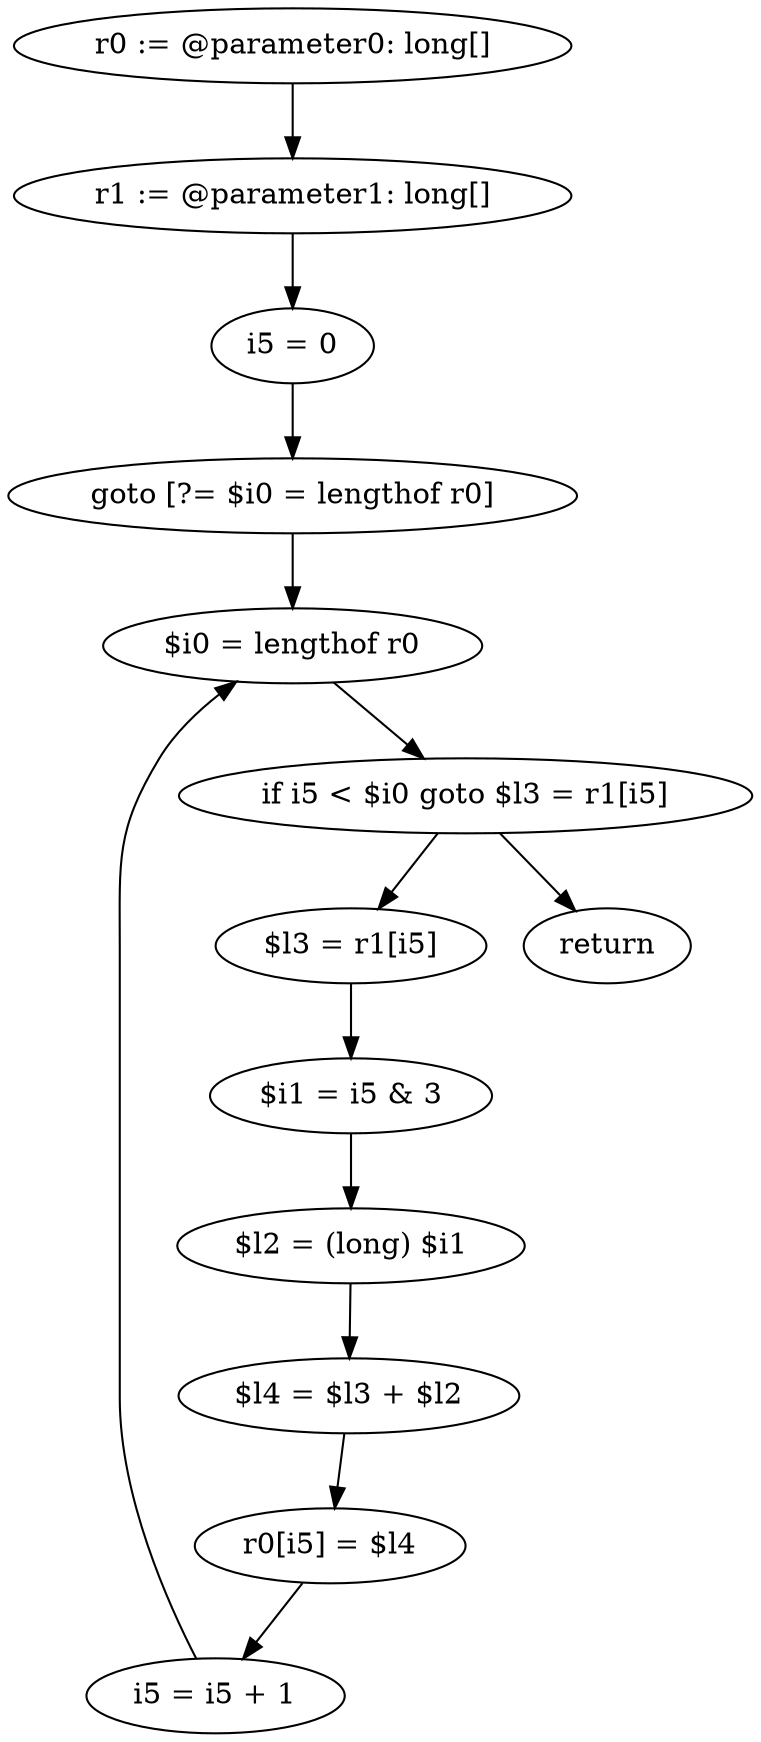 digraph "unitGraph" {
    "r0 := @parameter0: long[]"
    "r1 := @parameter1: long[]"
    "i5 = 0"
    "goto [?= $i0 = lengthof r0]"
    "$l3 = r1[i5]"
    "$i1 = i5 & 3"
    "$l2 = (long) $i1"
    "$l4 = $l3 + $l2"
    "r0[i5] = $l4"
    "i5 = i5 + 1"
    "$i0 = lengthof r0"
    "if i5 < $i0 goto $l3 = r1[i5]"
    "return"
    "r0 := @parameter0: long[]"->"r1 := @parameter1: long[]";
    "r1 := @parameter1: long[]"->"i5 = 0";
    "i5 = 0"->"goto [?= $i0 = lengthof r0]";
    "goto [?= $i0 = lengthof r0]"->"$i0 = lengthof r0";
    "$l3 = r1[i5]"->"$i1 = i5 & 3";
    "$i1 = i5 & 3"->"$l2 = (long) $i1";
    "$l2 = (long) $i1"->"$l4 = $l3 + $l2";
    "$l4 = $l3 + $l2"->"r0[i5] = $l4";
    "r0[i5] = $l4"->"i5 = i5 + 1";
    "i5 = i5 + 1"->"$i0 = lengthof r0";
    "$i0 = lengthof r0"->"if i5 < $i0 goto $l3 = r1[i5]";
    "if i5 < $i0 goto $l3 = r1[i5]"->"return";
    "if i5 < $i0 goto $l3 = r1[i5]"->"$l3 = r1[i5]";
}
